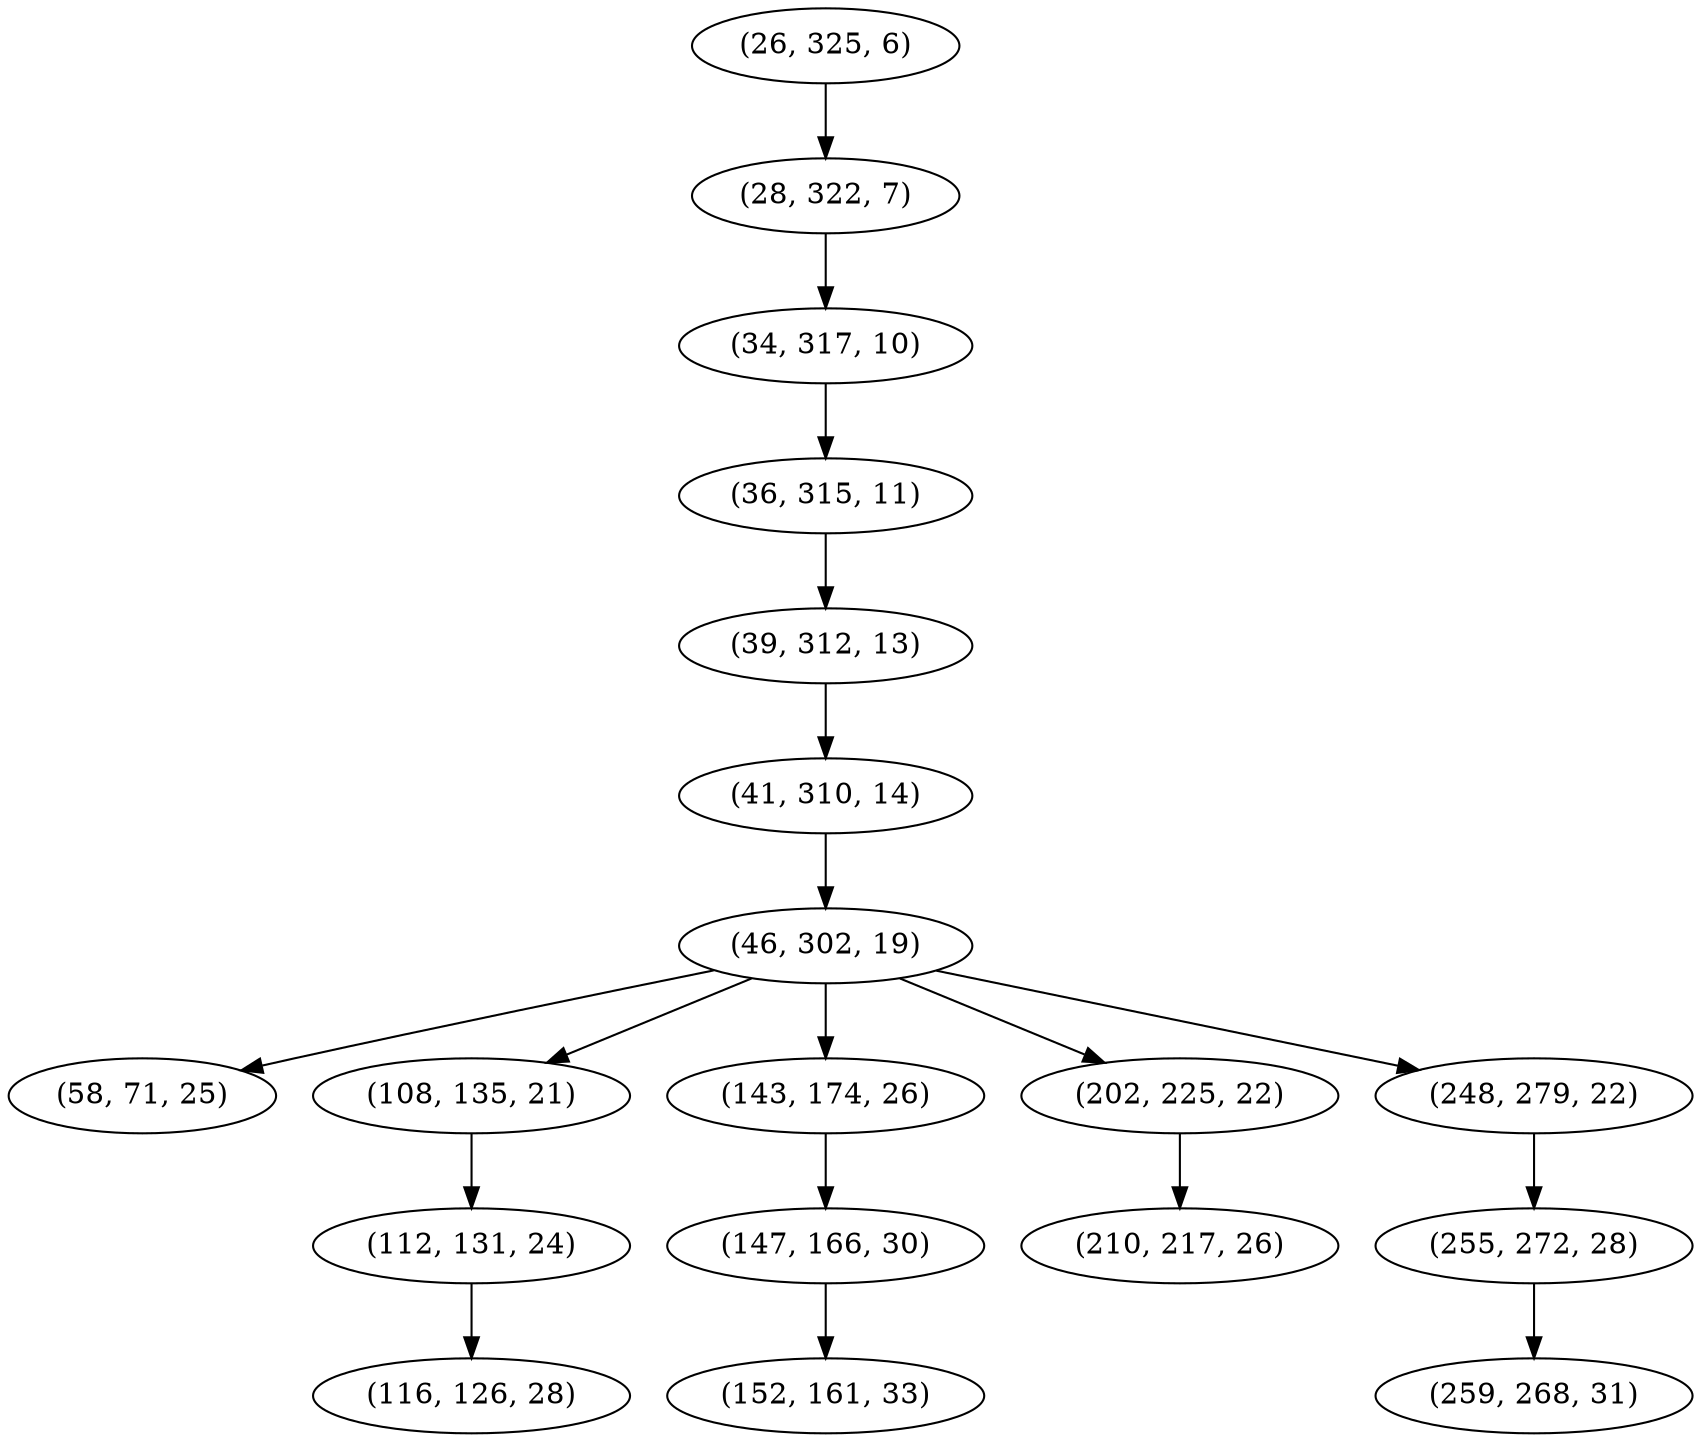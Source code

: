 digraph tree {
    "(26, 325, 6)";
    "(28, 322, 7)";
    "(34, 317, 10)";
    "(36, 315, 11)";
    "(39, 312, 13)";
    "(41, 310, 14)";
    "(46, 302, 19)";
    "(58, 71, 25)";
    "(108, 135, 21)";
    "(112, 131, 24)";
    "(116, 126, 28)";
    "(143, 174, 26)";
    "(147, 166, 30)";
    "(152, 161, 33)";
    "(202, 225, 22)";
    "(210, 217, 26)";
    "(248, 279, 22)";
    "(255, 272, 28)";
    "(259, 268, 31)";
    "(26, 325, 6)" -> "(28, 322, 7)";
    "(28, 322, 7)" -> "(34, 317, 10)";
    "(34, 317, 10)" -> "(36, 315, 11)";
    "(36, 315, 11)" -> "(39, 312, 13)";
    "(39, 312, 13)" -> "(41, 310, 14)";
    "(41, 310, 14)" -> "(46, 302, 19)";
    "(46, 302, 19)" -> "(58, 71, 25)";
    "(46, 302, 19)" -> "(108, 135, 21)";
    "(46, 302, 19)" -> "(143, 174, 26)";
    "(46, 302, 19)" -> "(202, 225, 22)";
    "(46, 302, 19)" -> "(248, 279, 22)";
    "(108, 135, 21)" -> "(112, 131, 24)";
    "(112, 131, 24)" -> "(116, 126, 28)";
    "(143, 174, 26)" -> "(147, 166, 30)";
    "(147, 166, 30)" -> "(152, 161, 33)";
    "(202, 225, 22)" -> "(210, 217, 26)";
    "(248, 279, 22)" -> "(255, 272, 28)";
    "(255, 272, 28)" -> "(259, 268, 31)";
}
